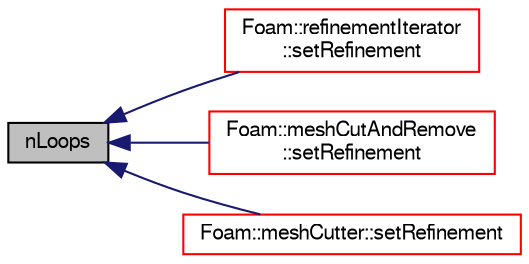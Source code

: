digraph "nLoops"
{
  bgcolor="transparent";
  edge [fontname="FreeSans",fontsize="10",labelfontname="FreeSans",labelfontsize="10"];
  node [fontname="FreeSans",fontsize="10",shape=record];
  rankdir="LR";
  Node85 [label="nLoops",height=0.2,width=0.4,color="black", fillcolor="grey75", style="filled", fontcolor="black"];
  Node85 -> Node86 [dir="back",color="midnightblue",fontsize="10",style="solid",fontname="FreeSans"];
  Node86 [label="Foam::refinementIterator\l::setRefinement",height=0.2,width=0.4,color="red",URL="$a21514.html#afd8b2c75ae43c5073eece728f11ed02a",tooltip="Try to refine cells in given direction. Constructs intermediate. "];
  Node85 -> Node88 [dir="back",color="midnightblue",fontsize="10",style="solid",fontname="FreeSans"];
  Node88 [label="Foam::meshCutAndRemove\l::setRefinement",height=0.2,width=0.4,color="red",URL="$a21502.html#a5b289474e53287a9460c322f12434dec",tooltip="Do actual cutting with cut description. Inserts mesh changes. "];
  Node85 -> Node90 [dir="back",color="midnightblue",fontsize="10",style="solid",fontname="FreeSans"];
  Node90 [label="Foam::meshCutter::setRefinement",height=0.2,width=0.4,color="red",URL="$a21506.html#ad6964ecaeb84631835d8a4e51bf706bb",tooltip="Do actual cutting with cut description. Inserts mesh changes. "];
}
